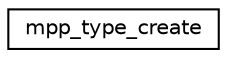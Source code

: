 digraph "Graphical Class Hierarchy"
{
 // INTERACTIVE_SVG=YES
 // LATEX_PDF_SIZE
  edge [fontname="Helvetica",fontsize="10",labelfontname="Helvetica",labelfontsize="10"];
  node [fontname="Helvetica",fontsize="10",shape=record];
  rankdir="LR";
  Node0 [label="mpp_type_create",height=0.2,width=0.4,color="black", fillcolor="white", style="filled",URL="$interfacempp__mod_1_1mpp__type__create.html",tooltip="Create a mpp_type variable."];
}
